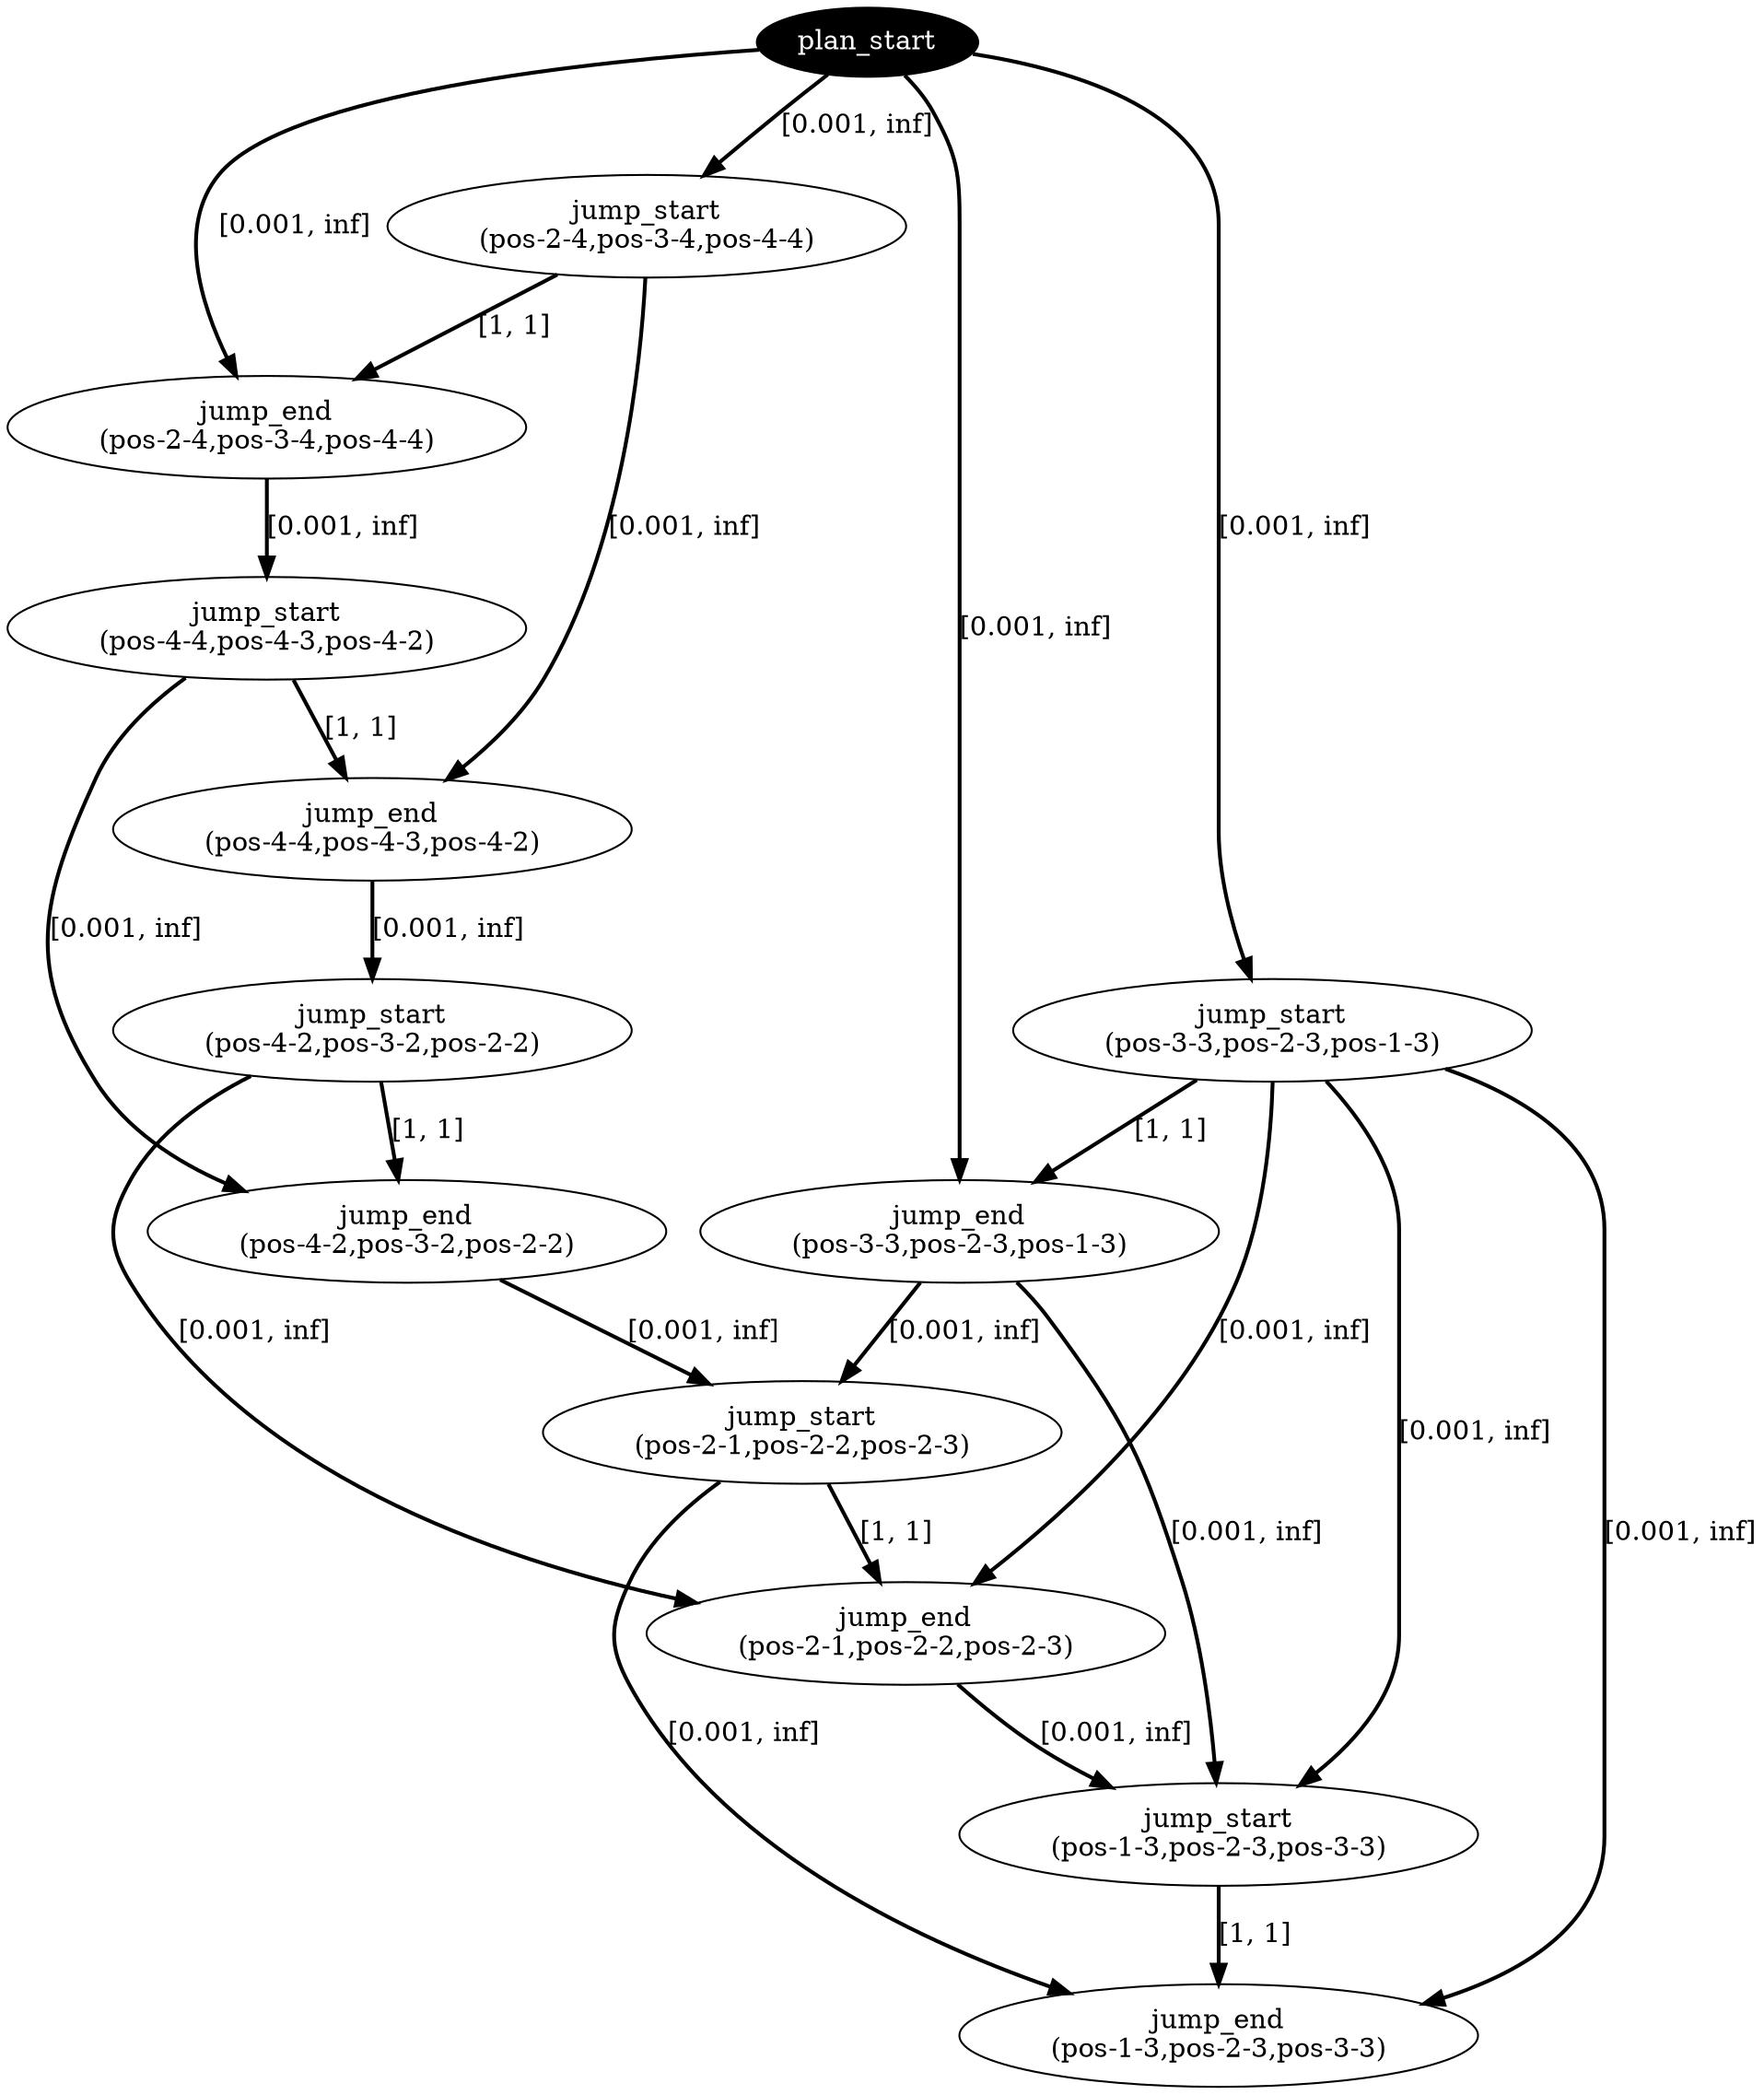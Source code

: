 digraph plan {
0[ label="plan_start",style=filled,fillcolor=black,fontcolor=white];
1[ label="jump_start
(pos-2-4,pos-3-4,pos-4-4)"];
2[ label="jump_end
(pos-2-4,pos-3-4,pos-4-4)"];
3[ label="jump_start
(pos-3-3,pos-2-3,pos-1-3)"];
4[ label="jump_end
(pos-3-3,pos-2-3,pos-1-3)"];
5[ label="jump_start
(pos-4-4,pos-4-3,pos-4-2)"];
6[ label="jump_end
(pos-4-4,pos-4-3,pos-4-2)"];
7[ label="jump_start
(pos-4-2,pos-3-2,pos-2-2)"];
8[ label="jump_end
(pos-4-2,pos-3-2,pos-2-2)"];
9[ label="jump_start
(pos-2-1,pos-2-2,pos-2-3)"];
10[ label="jump_end
(pos-2-1,pos-2-2,pos-2-3)"];
11[ label="jump_start
(pos-1-3,pos-2-3,pos-3-3)"];
12[ label="jump_end
(pos-1-3,pos-2-3,pos-3-3)"];
"0" -> "1" [ label="[0.001, inf]" , penwidth=2, color="black"]
"0" -> "3" [ label="[0.001, inf]" , penwidth=2, color="black"]
"1" -> "2" [ label="[1, 1]" , penwidth=2, color="black"]
"0" -> "2" [ label="[0.001, inf]" , penwidth=2, color="black"]
"3" -> "4" [ label="[1, 1]" , penwidth=2, color="black"]
"0" -> "4" [ label="[0.001, inf]" , penwidth=2, color="black"]
"2" -> "5" [ label="[0.001, inf]" , penwidth=2, color="black"]
"5" -> "6" [ label="[1, 1]" , penwidth=2, color="black"]
"1" -> "6" [ label="[0.001, inf]" , penwidth=2, color="black"]
"6" -> "7" [ label="[0.001, inf]" , penwidth=2, color="black"]
"7" -> "8" [ label="[1, 1]" , penwidth=2, color="black"]
"5" -> "8" [ label="[0.001, inf]" , penwidth=2, color="black"]
"8" -> "9" [ label="[0.001, inf]" , penwidth=2, color="black"]
"4" -> "9" [ label="[0.001, inf]" , penwidth=2, color="black"]
"9" -> "10" [ label="[1, 1]" , penwidth=2, color="black"]
"7" -> "10" [ label="[0.001, inf]" , penwidth=2, color="black"]
"3" -> "10" [ label="[0.001, inf]" , penwidth=2, color="black"]
"4" -> "11" [ label="[0.001, inf]" , penwidth=2, color="black"]
"10" -> "11" [ label="[0.001, inf]" , penwidth=2, color="black"]
"3" -> "11" [ label="[0.001, inf]" , penwidth=2, color="black"]
"11" -> "12" [ label="[1, 1]" , penwidth=2, color="black"]
"9" -> "12" [ label="[0.001, inf]" , penwidth=2, color="black"]
"3" -> "12" [ label="[0.001, inf]" , penwidth=2, color="black"]
}

